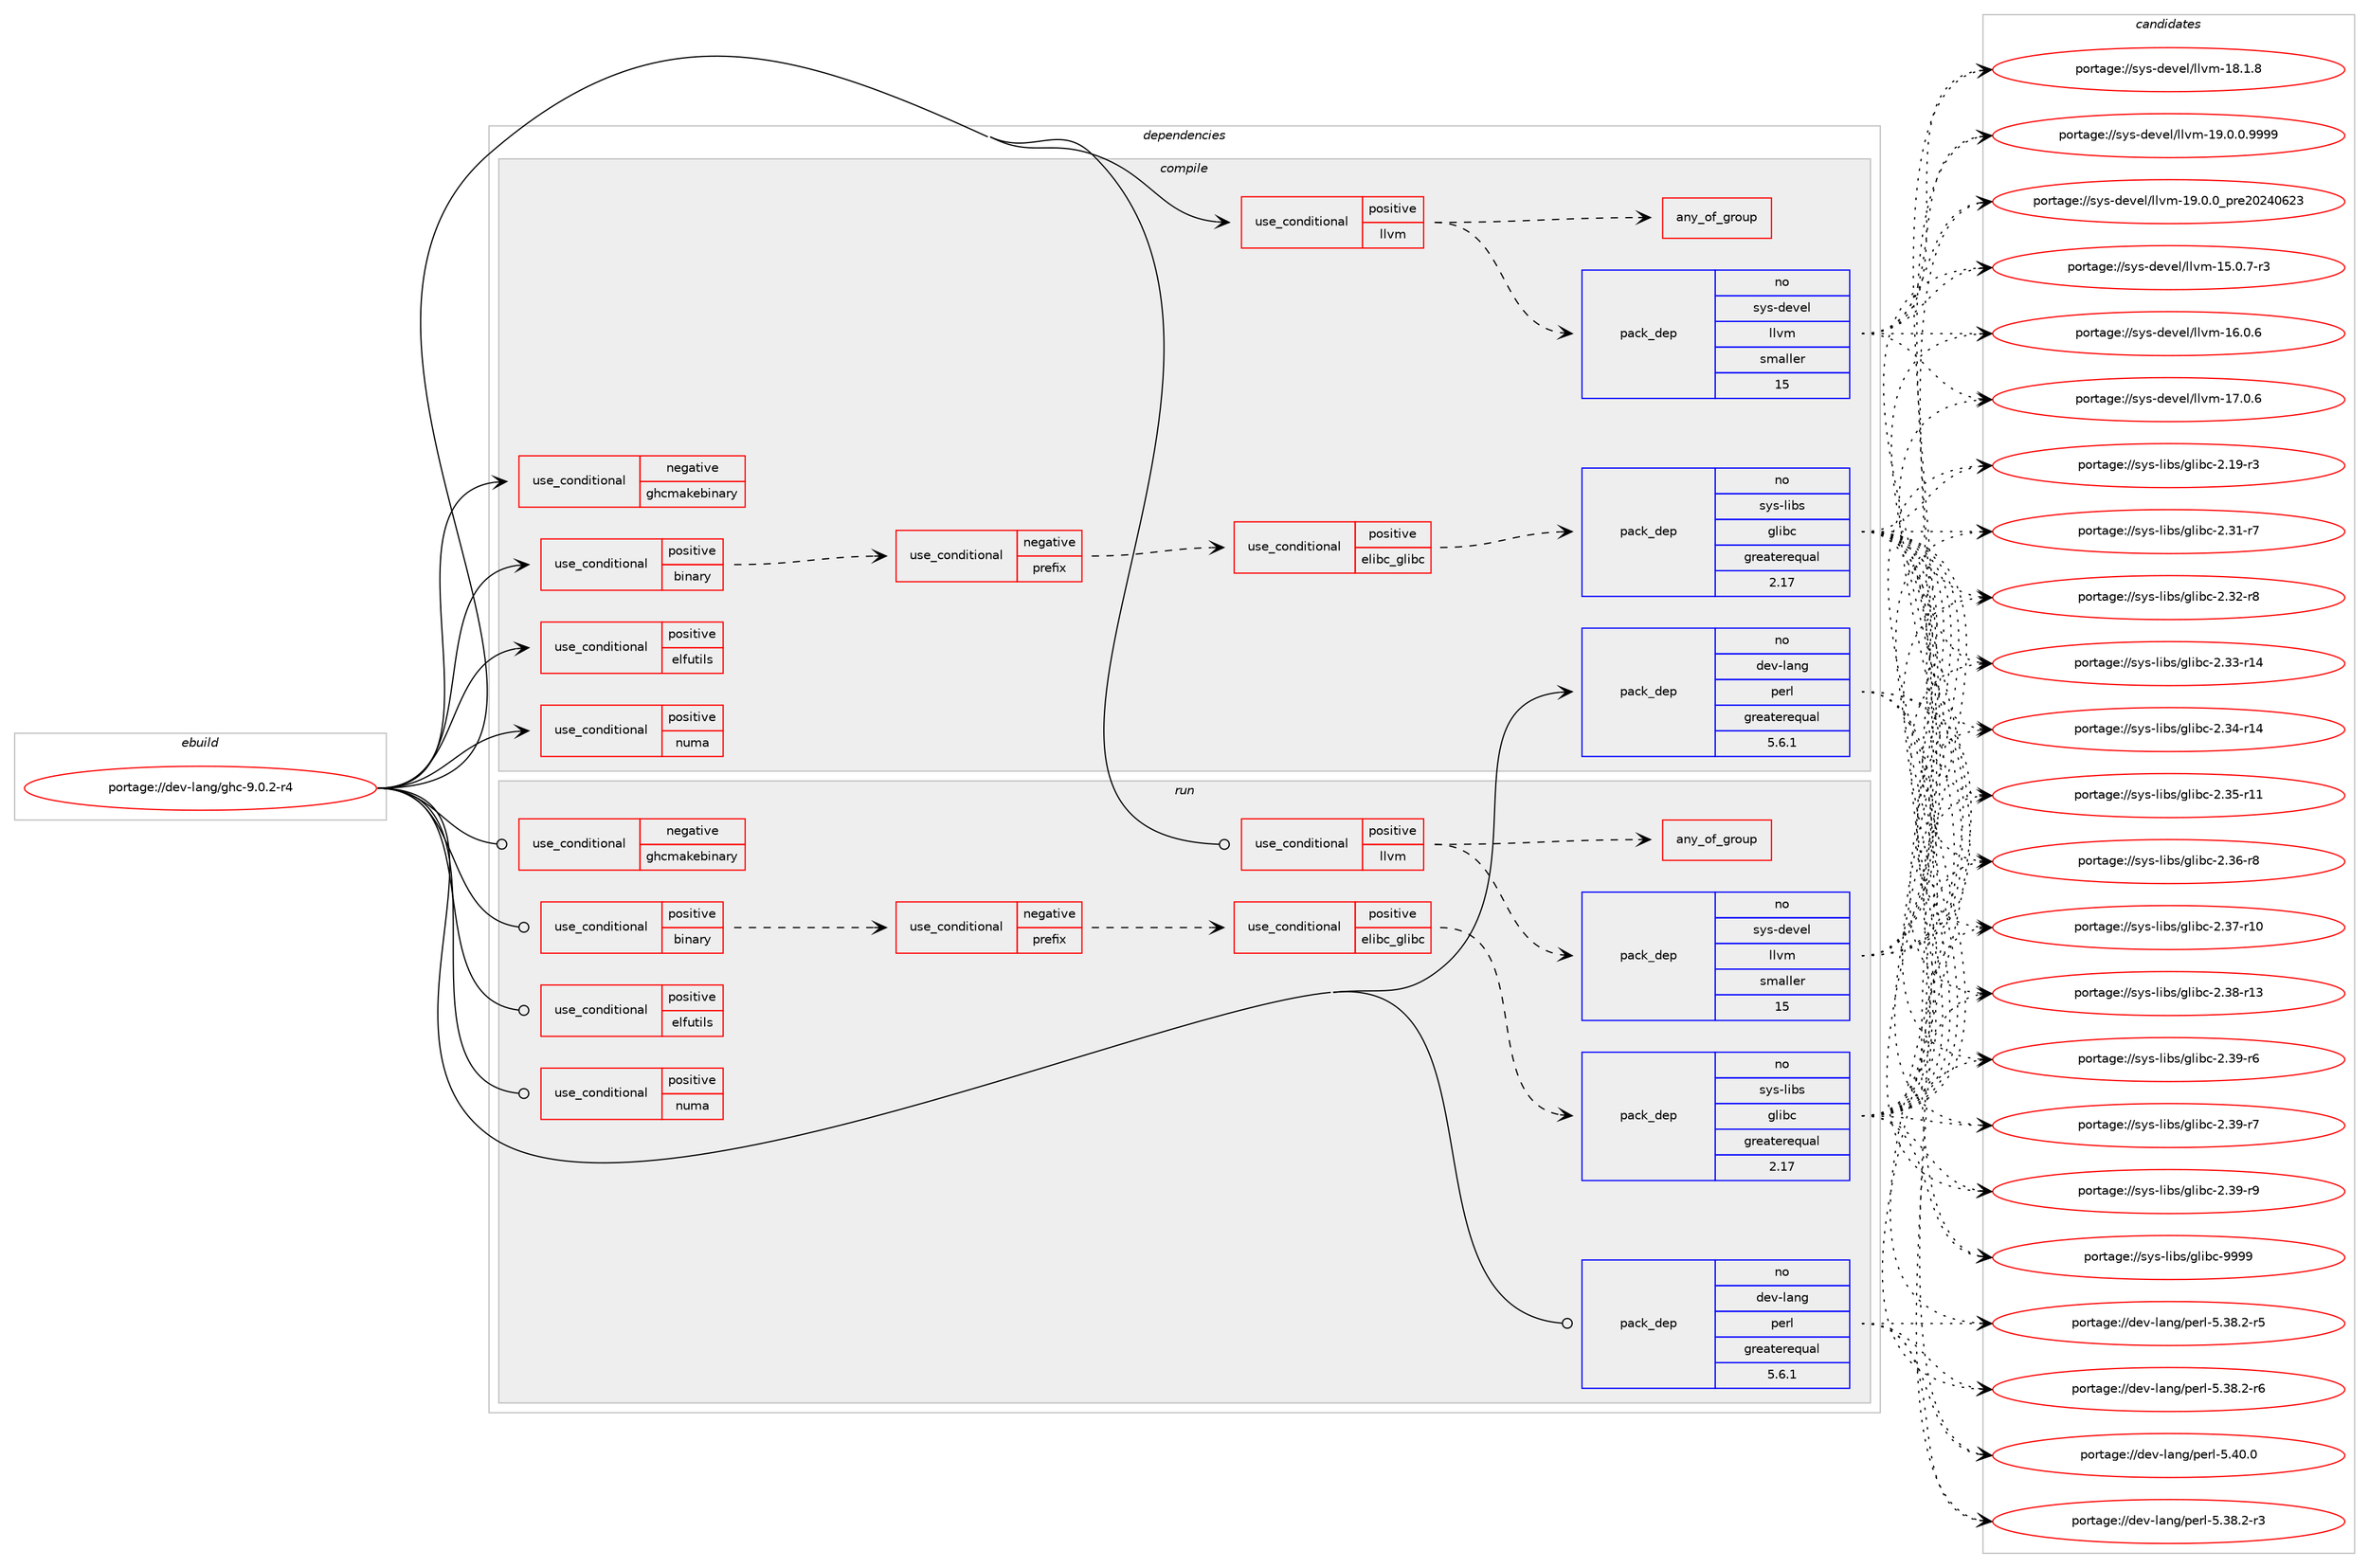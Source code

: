 digraph prolog {

# *************
# Graph options
# *************

newrank=true;
concentrate=true;
compound=true;
graph [rankdir=LR,fontname=Helvetica,fontsize=10,ranksep=1.5];#, ranksep=2.5, nodesep=0.2];
edge  [arrowhead=vee];
node  [fontname=Helvetica,fontsize=10];

# **********
# The ebuild
# **********

subgraph cluster_leftcol {
color=gray;
rank=same;
label=<<i>ebuild</i>>;
id [label="portage://dev-lang/ghc-9.0.2-r4", color=red, width=4, href="../dev-lang/ghc-9.0.2-r4.svg"];
}

# ****************
# The dependencies
# ****************

subgraph cluster_midcol {
color=gray;
label=<<i>dependencies</i>>;
subgraph cluster_compile {
fillcolor="#eeeeee";
style=filled;
label=<<i>compile</i>>;
subgraph cond22269 {
dependency50187 [label=<<TABLE BORDER="0" CELLBORDER="1" CELLSPACING="0" CELLPADDING="4"><TR><TD ROWSPAN="3" CELLPADDING="10">use_conditional</TD></TR><TR><TD>negative</TD></TR><TR><TD>ghcmakebinary</TD></TR></TABLE>>, shape=none, color=red];
# *** BEGIN UNKNOWN DEPENDENCY TYPE (TODO) ***
# dependency50187 -> package_dependency(portage://dev-lang/ghc-9.0.2-r4,install,no,dev-libs,libffi,none,[,,],any_same_slot,[])
# *** END UNKNOWN DEPENDENCY TYPE (TODO) ***

}
id:e -> dependency50187:w [weight=20,style="solid",arrowhead="vee"];
subgraph cond22270 {
dependency50188 [label=<<TABLE BORDER="0" CELLBORDER="1" CELLSPACING="0" CELLPADDING="4"><TR><TD ROWSPAN="3" CELLPADDING="10">use_conditional</TD></TR><TR><TD>positive</TD></TR><TR><TD>binary</TD></TR></TABLE>>, shape=none, color=red];
subgraph cond22271 {
dependency50189 [label=<<TABLE BORDER="0" CELLBORDER="1" CELLSPACING="0" CELLPADDING="4"><TR><TD ROWSPAN="3" CELLPADDING="10">use_conditional</TD></TR><TR><TD>negative</TD></TR><TR><TD>prefix</TD></TR></TABLE>>, shape=none, color=red];
subgraph cond22272 {
dependency50190 [label=<<TABLE BORDER="0" CELLBORDER="1" CELLSPACING="0" CELLPADDING="4"><TR><TD ROWSPAN="3" CELLPADDING="10">use_conditional</TD></TR><TR><TD>positive</TD></TR><TR><TD>elibc_glibc</TD></TR></TABLE>>, shape=none, color=red];
subgraph pack26886 {
dependency50191 [label=<<TABLE BORDER="0" CELLBORDER="1" CELLSPACING="0" CELLPADDING="4" WIDTH="220"><TR><TD ROWSPAN="6" CELLPADDING="30">pack_dep</TD></TR><TR><TD WIDTH="110">no</TD></TR><TR><TD>sys-libs</TD></TR><TR><TD>glibc</TD></TR><TR><TD>greaterequal</TD></TR><TR><TD>2.17</TD></TR></TABLE>>, shape=none, color=blue];
}
dependency50190:e -> dependency50191:w [weight=20,style="dashed",arrowhead="vee"];
}
dependency50189:e -> dependency50190:w [weight=20,style="dashed",arrowhead="vee"];
}
dependency50188:e -> dependency50189:w [weight=20,style="dashed",arrowhead="vee"];
# *** BEGIN UNKNOWN DEPENDENCY TYPE (TODO) ***
# dependency50188 -> package_dependency(portage://dev-lang/ghc-9.0.2-r4,install,no,sys-libs,ncurses,none,[,,],[slot(0),subslot(6)],[])
# *** END UNKNOWN DEPENDENCY TYPE (TODO) ***

}
id:e -> dependency50188:w [weight=20,style="solid",arrowhead="vee"];
subgraph cond22273 {
dependency50192 [label=<<TABLE BORDER="0" CELLBORDER="1" CELLSPACING="0" CELLPADDING="4"><TR><TD ROWSPAN="3" CELLPADDING="10">use_conditional</TD></TR><TR><TD>positive</TD></TR><TR><TD>elfutils</TD></TR></TABLE>>, shape=none, color=red];
# *** BEGIN UNKNOWN DEPENDENCY TYPE (TODO) ***
# dependency50192 -> package_dependency(portage://dev-lang/ghc-9.0.2-r4,install,no,dev-libs,elfutils,none,[,,],[],[])
# *** END UNKNOWN DEPENDENCY TYPE (TODO) ***

}
id:e -> dependency50192:w [weight=20,style="solid",arrowhead="vee"];
subgraph cond22274 {
dependency50193 [label=<<TABLE BORDER="0" CELLBORDER="1" CELLSPACING="0" CELLPADDING="4"><TR><TD ROWSPAN="3" CELLPADDING="10">use_conditional</TD></TR><TR><TD>positive</TD></TR><TR><TD>llvm</TD></TR></TABLE>>, shape=none, color=red];
subgraph pack26887 {
dependency50194 [label=<<TABLE BORDER="0" CELLBORDER="1" CELLSPACING="0" CELLPADDING="4" WIDTH="220"><TR><TD ROWSPAN="6" CELLPADDING="30">pack_dep</TD></TR><TR><TD WIDTH="110">no</TD></TR><TR><TD>sys-devel</TD></TR><TR><TD>llvm</TD></TR><TR><TD>smaller</TD></TR><TR><TD>15</TD></TR></TABLE>>, shape=none, color=blue];
}
dependency50193:e -> dependency50194:w [weight=20,style="dashed",arrowhead="vee"];
subgraph any920 {
dependency50195 [label=<<TABLE BORDER="0" CELLBORDER="1" CELLSPACING="0" CELLPADDING="4"><TR><TD CELLPADDING="10">any_of_group</TD></TR></TABLE>>, shape=none, color=red];# *** BEGIN UNKNOWN DEPENDENCY TYPE (TODO) ***
# dependency50195 -> package_dependency(portage://dev-lang/ghc-9.0.2-r4,install,no,sys-devel,llvm,none,[,,],[slot(14)],[])
# *** END UNKNOWN DEPENDENCY TYPE (TODO) ***

}
dependency50193:e -> dependency50195:w [weight=20,style="dashed",arrowhead="vee"];
}
id:e -> dependency50193:w [weight=20,style="solid",arrowhead="vee"];
subgraph cond22275 {
dependency50196 [label=<<TABLE BORDER="0" CELLBORDER="1" CELLSPACING="0" CELLPADDING="4"><TR><TD ROWSPAN="3" CELLPADDING="10">use_conditional</TD></TR><TR><TD>positive</TD></TR><TR><TD>numa</TD></TR></TABLE>>, shape=none, color=red];
# *** BEGIN UNKNOWN DEPENDENCY TYPE (TODO) ***
# dependency50196 -> package_dependency(portage://dev-lang/ghc-9.0.2-r4,install,no,sys-process,numactl,none,[,,],[],[])
# *** END UNKNOWN DEPENDENCY TYPE (TODO) ***

}
id:e -> dependency50196:w [weight=20,style="solid",arrowhead="vee"];
subgraph pack26888 {
dependency50197 [label=<<TABLE BORDER="0" CELLBORDER="1" CELLSPACING="0" CELLPADDING="4" WIDTH="220"><TR><TD ROWSPAN="6" CELLPADDING="30">pack_dep</TD></TR><TR><TD WIDTH="110">no</TD></TR><TR><TD>dev-lang</TD></TR><TR><TD>perl</TD></TR><TR><TD>greaterequal</TD></TR><TR><TD>5.6.1</TD></TR></TABLE>>, shape=none, color=blue];
}
id:e -> dependency50197:w [weight=20,style="solid",arrowhead="vee"];
# *** BEGIN UNKNOWN DEPENDENCY TYPE (TODO) ***
# id -> package_dependency(portage://dev-lang/ghc-9.0.2-r4,install,no,dev-libs,gmp,none,[,,],[slot(0),equal],[])
# *** END UNKNOWN DEPENDENCY TYPE (TODO) ***

# *** BEGIN UNKNOWN DEPENDENCY TYPE (TODO) ***
# id -> package_dependency(portage://dev-lang/ghc-9.0.2-r4,install,no,sys-libs,ncurses,none,[,,],any_same_slot,[use(enable(unicode),positive)])
# *** END UNKNOWN DEPENDENCY TYPE (TODO) ***

# *** BEGIN UNKNOWN DEPENDENCY TYPE (TODO) ***
# id -> package_dependency(portage://dev-lang/ghc-9.0.2-r4,install,strong,sys-devel,llvm,none,[,,],[slot(0)],[])
# *** END UNKNOWN DEPENDENCY TYPE (TODO) ***

}
subgraph cluster_compileandrun {
fillcolor="#eeeeee";
style=filled;
label=<<i>compile and run</i>>;
}
subgraph cluster_run {
fillcolor="#eeeeee";
style=filled;
label=<<i>run</i>>;
subgraph cond22276 {
dependency50198 [label=<<TABLE BORDER="0" CELLBORDER="1" CELLSPACING="0" CELLPADDING="4"><TR><TD ROWSPAN="3" CELLPADDING="10">use_conditional</TD></TR><TR><TD>negative</TD></TR><TR><TD>ghcmakebinary</TD></TR></TABLE>>, shape=none, color=red];
# *** BEGIN UNKNOWN DEPENDENCY TYPE (TODO) ***
# dependency50198 -> package_dependency(portage://dev-lang/ghc-9.0.2-r4,run,no,dev-libs,libffi,none,[,,],any_same_slot,[])
# *** END UNKNOWN DEPENDENCY TYPE (TODO) ***

}
id:e -> dependency50198:w [weight=20,style="solid",arrowhead="odot"];
subgraph cond22277 {
dependency50199 [label=<<TABLE BORDER="0" CELLBORDER="1" CELLSPACING="0" CELLPADDING="4"><TR><TD ROWSPAN="3" CELLPADDING="10">use_conditional</TD></TR><TR><TD>positive</TD></TR><TR><TD>binary</TD></TR></TABLE>>, shape=none, color=red];
subgraph cond22278 {
dependency50200 [label=<<TABLE BORDER="0" CELLBORDER="1" CELLSPACING="0" CELLPADDING="4"><TR><TD ROWSPAN="3" CELLPADDING="10">use_conditional</TD></TR><TR><TD>negative</TD></TR><TR><TD>prefix</TD></TR></TABLE>>, shape=none, color=red];
subgraph cond22279 {
dependency50201 [label=<<TABLE BORDER="0" CELLBORDER="1" CELLSPACING="0" CELLPADDING="4"><TR><TD ROWSPAN="3" CELLPADDING="10">use_conditional</TD></TR><TR><TD>positive</TD></TR><TR><TD>elibc_glibc</TD></TR></TABLE>>, shape=none, color=red];
subgraph pack26889 {
dependency50202 [label=<<TABLE BORDER="0" CELLBORDER="1" CELLSPACING="0" CELLPADDING="4" WIDTH="220"><TR><TD ROWSPAN="6" CELLPADDING="30">pack_dep</TD></TR><TR><TD WIDTH="110">no</TD></TR><TR><TD>sys-libs</TD></TR><TR><TD>glibc</TD></TR><TR><TD>greaterequal</TD></TR><TR><TD>2.17</TD></TR></TABLE>>, shape=none, color=blue];
}
dependency50201:e -> dependency50202:w [weight=20,style="dashed",arrowhead="vee"];
}
dependency50200:e -> dependency50201:w [weight=20,style="dashed",arrowhead="vee"];
}
dependency50199:e -> dependency50200:w [weight=20,style="dashed",arrowhead="vee"];
# *** BEGIN UNKNOWN DEPENDENCY TYPE (TODO) ***
# dependency50199 -> package_dependency(portage://dev-lang/ghc-9.0.2-r4,run,no,sys-libs,ncurses,none,[,,],[slot(0),subslot(6)],[])
# *** END UNKNOWN DEPENDENCY TYPE (TODO) ***

}
id:e -> dependency50199:w [weight=20,style="solid",arrowhead="odot"];
subgraph cond22280 {
dependency50203 [label=<<TABLE BORDER="0" CELLBORDER="1" CELLSPACING="0" CELLPADDING="4"><TR><TD ROWSPAN="3" CELLPADDING="10">use_conditional</TD></TR><TR><TD>positive</TD></TR><TR><TD>elfutils</TD></TR></TABLE>>, shape=none, color=red];
# *** BEGIN UNKNOWN DEPENDENCY TYPE (TODO) ***
# dependency50203 -> package_dependency(portage://dev-lang/ghc-9.0.2-r4,run,no,dev-libs,elfutils,none,[,,],[],[])
# *** END UNKNOWN DEPENDENCY TYPE (TODO) ***

}
id:e -> dependency50203:w [weight=20,style="solid",arrowhead="odot"];
subgraph cond22281 {
dependency50204 [label=<<TABLE BORDER="0" CELLBORDER="1" CELLSPACING="0" CELLPADDING="4"><TR><TD ROWSPAN="3" CELLPADDING="10">use_conditional</TD></TR><TR><TD>positive</TD></TR><TR><TD>llvm</TD></TR></TABLE>>, shape=none, color=red];
subgraph pack26890 {
dependency50205 [label=<<TABLE BORDER="0" CELLBORDER="1" CELLSPACING="0" CELLPADDING="4" WIDTH="220"><TR><TD ROWSPAN="6" CELLPADDING="30">pack_dep</TD></TR><TR><TD WIDTH="110">no</TD></TR><TR><TD>sys-devel</TD></TR><TR><TD>llvm</TD></TR><TR><TD>smaller</TD></TR><TR><TD>15</TD></TR></TABLE>>, shape=none, color=blue];
}
dependency50204:e -> dependency50205:w [weight=20,style="dashed",arrowhead="vee"];
subgraph any921 {
dependency50206 [label=<<TABLE BORDER="0" CELLBORDER="1" CELLSPACING="0" CELLPADDING="4"><TR><TD CELLPADDING="10">any_of_group</TD></TR></TABLE>>, shape=none, color=red];# *** BEGIN UNKNOWN DEPENDENCY TYPE (TODO) ***
# dependency50206 -> package_dependency(portage://dev-lang/ghc-9.0.2-r4,run,no,sys-devel,llvm,none,[,,],[slot(14)],[])
# *** END UNKNOWN DEPENDENCY TYPE (TODO) ***

}
dependency50204:e -> dependency50206:w [weight=20,style="dashed",arrowhead="vee"];
}
id:e -> dependency50204:w [weight=20,style="solid",arrowhead="odot"];
subgraph cond22282 {
dependency50207 [label=<<TABLE BORDER="0" CELLBORDER="1" CELLSPACING="0" CELLPADDING="4"><TR><TD ROWSPAN="3" CELLPADDING="10">use_conditional</TD></TR><TR><TD>positive</TD></TR><TR><TD>numa</TD></TR></TABLE>>, shape=none, color=red];
# *** BEGIN UNKNOWN DEPENDENCY TYPE (TODO) ***
# dependency50207 -> package_dependency(portage://dev-lang/ghc-9.0.2-r4,run,no,sys-process,numactl,none,[,,],[],[])
# *** END UNKNOWN DEPENDENCY TYPE (TODO) ***

}
id:e -> dependency50207:w [weight=20,style="solid",arrowhead="odot"];
subgraph pack26891 {
dependency50208 [label=<<TABLE BORDER="0" CELLBORDER="1" CELLSPACING="0" CELLPADDING="4" WIDTH="220"><TR><TD ROWSPAN="6" CELLPADDING="30">pack_dep</TD></TR><TR><TD WIDTH="110">no</TD></TR><TR><TD>dev-lang</TD></TR><TR><TD>perl</TD></TR><TR><TD>greaterequal</TD></TR><TR><TD>5.6.1</TD></TR></TABLE>>, shape=none, color=blue];
}
id:e -> dependency50208:w [weight=20,style="solid",arrowhead="odot"];
# *** BEGIN UNKNOWN DEPENDENCY TYPE (TODO) ***
# id -> package_dependency(portage://dev-lang/ghc-9.0.2-r4,run,no,dev-libs,gmp,none,[,,],[slot(0),equal],[])
# *** END UNKNOWN DEPENDENCY TYPE (TODO) ***

# *** BEGIN UNKNOWN DEPENDENCY TYPE (TODO) ***
# id -> package_dependency(portage://dev-lang/ghc-9.0.2-r4,run,no,sys-libs,ncurses,none,[,,],any_same_slot,[use(enable(unicode),positive)])
# *** END UNKNOWN DEPENDENCY TYPE (TODO) ***

}
}

# **************
# The candidates
# **************

subgraph cluster_choices {
rank=same;
color=gray;
label=<<i>candidates</i>>;

subgraph choice26886 {
color=black;
nodesep=1;
choice115121115451081059811547103108105989945504649574511451 [label="portage://sys-libs/glibc-2.19-r3", color=red, width=4,href="../sys-libs/glibc-2.19-r3.svg"];
choice115121115451081059811547103108105989945504651494511455 [label="portage://sys-libs/glibc-2.31-r7", color=red, width=4,href="../sys-libs/glibc-2.31-r7.svg"];
choice115121115451081059811547103108105989945504651504511456 [label="portage://sys-libs/glibc-2.32-r8", color=red, width=4,href="../sys-libs/glibc-2.32-r8.svg"];
choice11512111545108105981154710310810598994550465151451144952 [label="portage://sys-libs/glibc-2.33-r14", color=red, width=4,href="../sys-libs/glibc-2.33-r14.svg"];
choice11512111545108105981154710310810598994550465152451144952 [label="portage://sys-libs/glibc-2.34-r14", color=red, width=4,href="../sys-libs/glibc-2.34-r14.svg"];
choice11512111545108105981154710310810598994550465153451144949 [label="portage://sys-libs/glibc-2.35-r11", color=red, width=4,href="../sys-libs/glibc-2.35-r11.svg"];
choice115121115451081059811547103108105989945504651544511456 [label="portage://sys-libs/glibc-2.36-r8", color=red, width=4,href="../sys-libs/glibc-2.36-r8.svg"];
choice11512111545108105981154710310810598994550465155451144948 [label="portage://sys-libs/glibc-2.37-r10", color=red, width=4,href="../sys-libs/glibc-2.37-r10.svg"];
choice11512111545108105981154710310810598994550465156451144951 [label="portage://sys-libs/glibc-2.38-r13", color=red, width=4,href="../sys-libs/glibc-2.38-r13.svg"];
choice115121115451081059811547103108105989945504651574511454 [label="portage://sys-libs/glibc-2.39-r6", color=red, width=4,href="../sys-libs/glibc-2.39-r6.svg"];
choice115121115451081059811547103108105989945504651574511455 [label="portage://sys-libs/glibc-2.39-r7", color=red, width=4,href="../sys-libs/glibc-2.39-r7.svg"];
choice115121115451081059811547103108105989945504651574511457 [label="portage://sys-libs/glibc-2.39-r9", color=red, width=4,href="../sys-libs/glibc-2.39-r9.svg"];
choice11512111545108105981154710310810598994557575757 [label="portage://sys-libs/glibc-9999", color=red, width=4,href="../sys-libs/glibc-9999.svg"];
dependency50191:e -> choice115121115451081059811547103108105989945504649574511451:w [style=dotted,weight="100"];
dependency50191:e -> choice115121115451081059811547103108105989945504651494511455:w [style=dotted,weight="100"];
dependency50191:e -> choice115121115451081059811547103108105989945504651504511456:w [style=dotted,weight="100"];
dependency50191:e -> choice11512111545108105981154710310810598994550465151451144952:w [style=dotted,weight="100"];
dependency50191:e -> choice11512111545108105981154710310810598994550465152451144952:w [style=dotted,weight="100"];
dependency50191:e -> choice11512111545108105981154710310810598994550465153451144949:w [style=dotted,weight="100"];
dependency50191:e -> choice115121115451081059811547103108105989945504651544511456:w [style=dotted,weight="100"];
dependency50191:e -> choice11512111545108105981154710310810598994550465155451144948:w [style=dotted,weight="100"];
dependency50191:e -> choice11512111545108105981154710310810598994550465156451144951:w [style=dotted,weight="100"];
dependency50191:e -> choice115121115451081059811547103108105989945504651574511454:w [style=dotted,weight="100"];
dependency50191:e -> choice115121115451081059811547103108105989945504651574511455:w [style=dotted,weight="100"];
dependency50191:e -> choice115121115451081059811547103108105989945504651574511457:w [style=dotted,weight="100"];
dependency50191:e -> choice11512111545108105981154710310810598994557575757:w [style=dotted,weight="100"];
}
subgraph choice26887 {
color=black;
nodesep=1;
choice1151211154510010111810110847108108118109454953464846554511451 [label="portage://sys-devel/llvm-15.0.7-r3", color=red, width=4,href="../sys-devel/llvm-15.0.7-r3.svg"];
choice115121115451001011181011084710810811810945495446484654 [label="portage://sys-devel/llvm-16.0.6", color=red, width=4,href="../sys-devel/llvm-16.0.6.svg"];
choice115121115451001011181011084710810811810945495546484654 [label="portage://sys-devel/llvm-17.0.6", color=red, width=4,href="../sys-devel/llvm-17.0.6.svg"];
choice115121115451001011181011084710810811810945495646494656 [label="portage://sys-devel/llvm-18.1.8", color=red, width=4,href="../sys-devel/llvm-18.1.8.svg"];
choice1151211154510010111810110847108108118109454957464846484657575757 [label="portage://sys-devel/llvm-19.0.0.9999", color=red, width=4,href="../sys-devel/llvm-19.0.0.9999.svg"];
choice115121115451001011181011084710810811810945495746484648951121141015048505248545051 [label="portage://sys-devel/llvm-19.0.0_pre20240623", color=red, width=4,href="../sys-devel/llvm-19.0.0_pre20240623.svg"];
dependency50194:e -> choice1151211154510010111810110847108108118109454953464846554511451:w [style=dotted,weight="100"];
dependency50194:e -> choice115121115451001011181011084710810811810945495446484654:w [style=dotted,weight="100"];
dependency50194:e -> choice115121115451001011181011084710810811810945495546484654:w [style=dotted,weight="100"];
dependency50194:e -> choice115121115451001011181011084710810811810945495646494656:w [style=dotted,weight="100"];
dependency50194:e -> choice1151211154510010111810110847108108118109454957464846484657575757:w [style=dotted,weight="100"];
dependency50194:e -> choice115121115451001011181011084710810811810945495746484648951121141015048505248545051:w [style=dotted,weight="100"];
}
subgraph choice26888 {
color=black;
nodesep=1;
choice100101118451089711010347112101114108455346515646504511451 [label="portage://dev-lang/perl-5.38.2-r3", color=red, width=4,href="../dev-lang/perl-5.38.2-r3.svg"];
choice100101118451089711010347112101114108455346515646504511453 [label="portage://dev-lang/perl-5.38.2-r5", color=red, width=4,href="../dev-lang/perl-5.38.2-r5.svg"];
choice100101118451089711010347112101114108455346515646504511454 [label="portage://dev-lang/perl-5.38.2-r6", color=red, width=4,href="../dev-lang/perl-5.38.2-r6.svg"];
choice10010111845108971101034711210111410845534652484648 [label="portage://dev-lang/perl-5.40.0", color=red, width=4,href="../dev-lang/perl-5.40.0.svg"];
dependency50197:e -> choice100101118451089711010347112101114108455346515646504511451:w [style=dotted,weight="100"];
dependency50197:e -> choice100101118451089711010347112101114108455346515646504511453:w [style=dotted,weight="100"];
dependency50197:e -> choice100101118451089711010347112101114108455346515646504511454:w [style=dotted,weight="100"];
dependency50197:e -> choice10010111845108971101034711210111410845534652484648:w [style=dotted,weight="100"];
}
subgraph choice26889 {
color=black;
nodesep=1;
choice115121115451081059811547103108105989945504649574511451 [label="portage://sys-libs/glibc-2.19-r3", color=red, width=4,href="../sys-libs/glibc-2.19-r3.svg"];
choice115121115451081059811547103108105989945504651494511455 [label="portage://sys-libs/glibc-2.31-r7", color=red, width=4,href="../sys-libs/glibc-2.31-r7.svg"];
choice115121115451081059811547103108105989945504651504511456 [label="portage://sys-libs/glibc-2.32-r8", color=red, width=4,href="../sys-libs/glibc-2.32-r8.svg"];
choice11512111545108105981154710310810598994550465151451144952 [label="portage://sys-libs/glibc-2.33-r14", color=red, width=4,href="../sys-libs/glibc-2.33-r14.svg"];
choice11512111545108105981154710310810598994550465152451144952 [label="portage://sys-libs/glibc-2.34-r14", color=red, width=4,href="../sys-libs/glibc-2.34-r14.svg"];
choice11512111545108105981154710310810598994550465153451144949 [label="portage://sys-libs/glibc-2.35-r11", color=red, width=4,href="../sys-libs/glibc-2.35-r11.svg"];
choice115121115451081059811547103108105989945504651544511456 [label="portage://sys-libs/glibc-2.36-r8", color=red, width=4,href="../sys-libs/glibc-2.36-r8.svg"];
choice11512111545108105981154710310810598994550465155451144948 [label="portage://sys-libs/glibc-2.37-r10", color=red, width=4,href="../sys-libs/glibc-2.37-r10.svg"];
choice11512111545108105981154710310810598994550465156451144951 [label="portage://sys-libs/glibc-2.38-r13", color=red, width=4,href="../sys-libs/glibc-2.38-r13.svg"];
choice115121115451081059811547103108105989945504651574511454 [label="portage://sys-libs/glibc-2.39-r6", color=red, width=4,href="../sys-libs/glibc-2.39-r6.svg"];
choice115121115451081059811547103108105989945504651574511455 [label="portage://sys-libs/glibc-2.39-r7", color=red, width=4,href="../sys-libs/glibc-2.39-r7.svg"];
choice115121115451081059811547103108105989945504651574511457 [label="portage://sys-libs/glibc-2.39-r9", color=red, width=4,href="../sys-libs/glibc-2.39-r9.svg"];
choice11512111545108105981154710310810598994557575757 [label="portage://sys-libs/glibc-9999", color=red, width=4,href="../sys-libs/glibc-9999.svg"];
dependency50202:e -> choice115121115451081059811547103108105989945504649574511451:w [style=dotted,weight="100"];
dependency50202:e -> choice115121115451081059811547103108105989945504651494511455:w [style=dotted,weight="100"];
dependency50202:e -> choice115121115451081059811547103108105989945504651504511456:w [style=dotted,weight="100"];
dependency50202:e -> choice11512111545108105981154710310810598994550465151451144952:w [style=dotted,weight="100"];
dependency50202:e -> choice11512111545108105981154710310810598994550465152451144952:w [style=dotted,weight="100"];
dependency50202:e -> choice11512111545108105981154710310810598994550465153451144949:w [style=dotted,weight="100"];
dependency50202:e -> choice115121115451081059811547103108105989945504651544511456:w [style=dotted,weight="100"];
dependency50202:e -> choice11512111545108105981154710310810598994550465155451144948:w [style=dotted,weight="100"];
dependency50202:e -> choice11512111545108105981154710310810598994550465156451144951:w [style=dotted,weight="100"];
dependency50202:e -> choice115121115451081059811547103108105989945504651574511454:w [style=dotted,weight="100"];
dependency50202:e -> choice115121115451081059811547103108105989945504651574511455:w [style=dotted,weight="100"];
dependency50202:e -> choice115121115451081059811547103108105989945504651574511457:w [style=dotted,weight="100"];
dependency50202:e -> choice11512111545108105981154710310810598994557575757:w [style=dotted,weight="100"];
}
subgraph choice26890 {
color=black;
nodesep=1;
choice1151211154510010111810110847108108118109454953464846554511451 [label="portage://sys-devel/llvm-15.0.7-r3", color=red, width=4,href="../sys-devel/llvm-15.0.7-r3.svg"];
choice115121115451001011181011084710810811810945495446484654 [label="portage://sys-devel/llvm-16.0.6", color=red, width=4,href="../sys-devel/llvm-16.0.6.svg"];
choice115121115451001011181011084710810811810945495546484654 [label="portage://sys-devel/llvm-17.0.6", color=red, width=4,href="../sys-devel/llvm-17.0.6.svg"];
choice115121115451001011181011084710810811810945495646494656 [label="portage://sys-devel/llvm-18.1.8", color=red, width=4,href="../sys-devel/llvm-18.1.8.svg"];
choice1151211154510010111810110847108108118109454957464846484657575757 [label="portage://sys-devel/llvm-19.0.0.9999", color=red, width=4,href="../sys-devel/llvm-19.0.0.9999.svg"];
choice115121115451001011181011084710810811810945495746484648951121141015048505248545051 [label="portage://sys-devel/llvm-19.0.0_pre20240623", color=red, width=4,href="../sys-devel/llvm-19.0.0_pre20240623.svg"];
dependency50205:e -> choice1151211154510010111810110847108108118109454953464846554511451:w [style=dotted,weight="100"];
dependency50205:e -> choice115121115451001011181011084710810811810945495446484654:w [style=dotted,weight="100"];
dependency50205:e -> choice115121115451001011181011084710810811810945495546484654:w [style=dotted,weight="100"];
dependency50205:e -> choice115121115451001011181011084710810811810945495646494656:w [style=dotted,weight="100"];
dependency50205:e -> choice1151211154510010111810110847108108118109454957464846484657575757:w [style=dotted,weight="100"];
dependency50205:e -> choice115121115451001011181011084710810811810945495746484648951121141015048505248545051:w [style=dotted,weight="100"];
}
subgraph choice26891 {
color=black;
nodesep=1;
choice100101118451089711010347112101114108455346515646504511451 [label="portage://dev-lang/perl-5.38.2-r3", color=red, width=4,href="../dev-lang/perl-5.38.2-r3.svg"];
choice100101118451089711010347112101114108455346515646504511453 [label="portage://dev-lang/perl-5.38.2-r5", color=red, width=4,href="../dev-lang/perl-5.38.2-r5.svg"];
choice100101118451089711010347112101114108455346515646504511454 [label="portage://dev-lang/perl-5.38.2-r6", color=red, width=4,href="../dev-lang/perl-5.38.2-r6.svg"];
choice10010111845108971101034711210111410845534652484648 [label="portage://dev-lang/perl-5.40.0", color=red, width=4,href="../dev-lang/perl-5.40.0.svg"];
dependency50208:e -> choice100101118451089711010347112101114108455346515646504511451:w [style=dotted,weight="100"];
dependency50208:e -> choice100101118451089711010347112101114108455346515646504511453:w [style=dotted,weight="100"];
dependency50208:e -> choice100101118451089711010347112101114108455346515646504511454:w [style=dotted,weight="100"];
dependency50208:e -> choice10010111845108971101034711210111410845534652484648:w [style=dotted,weight="100"];
}
}

}
